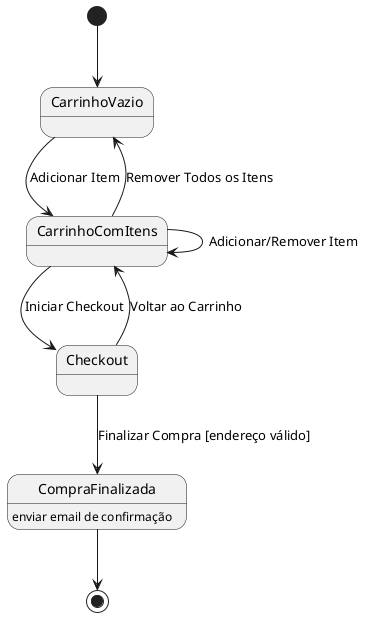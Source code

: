 @startuml
[*] --> CarrinhoVazio

CarrinhoVazio --> CarrinhoComItens : Adicionar Item
CarrinhoComItens --> CarrinhoVazio : Remover Todos os Itens
CarrinhoComItens --> CarrinhoComItens : Adicionar/Remover Item
CarrinhoComItens --> Checkout : Iniciar Checkout
Checkout --> CarrinhoComItens : Voltar ao Carrinho
Checkout --> CompraFinalizada : Finalizar Compra [endereço válido]

CompraFinalizada --> [*]

CompraFinalizada : enviar email de confirmação
@enduml
